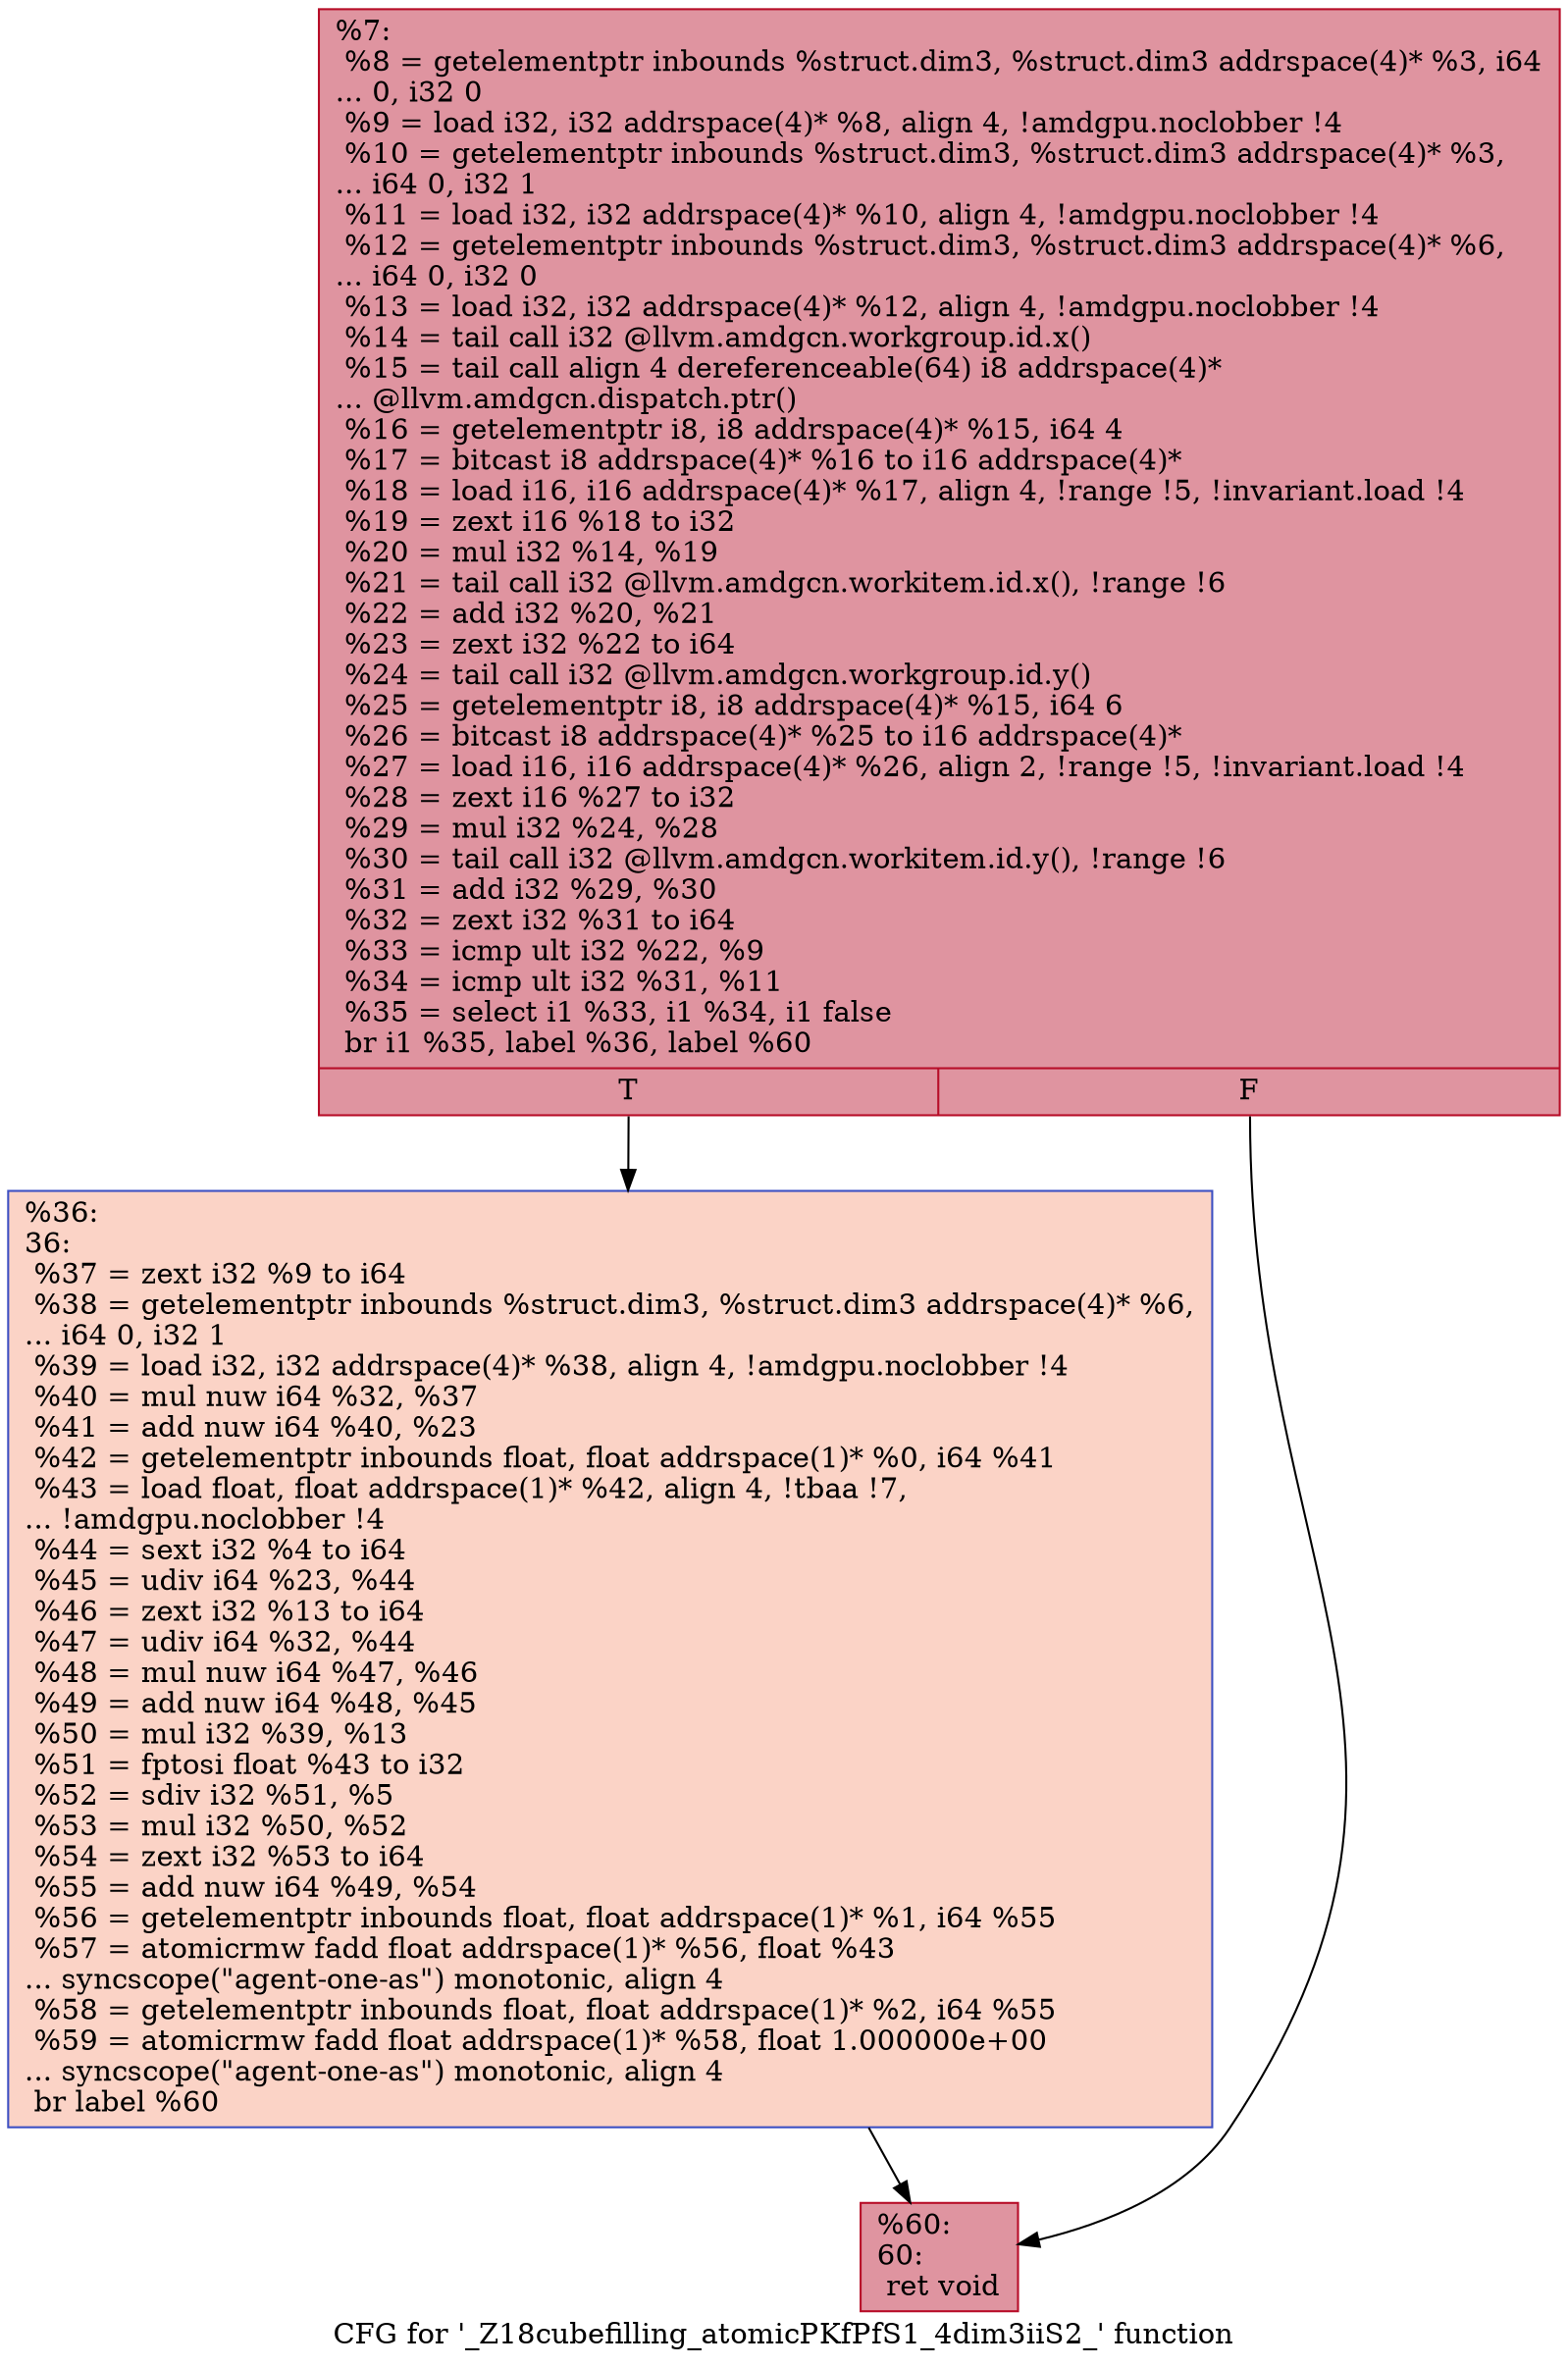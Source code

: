 digraph "CFG for '_Z18cubefilling_atomicPKfPfS1_4dim3iiS2_' function" {
	label="CFG for '_Z18cubefilling_atomicPKfPfS1_4dim3iiS2_' function";

	Node0x4c2e250 [shape=record,color="#b70d28ff", style=filled, fillcolor="#b70d2870",label="{%7:\l  %8 = getelementptr inbounds %struct.dim3, %struct.dim3 addrspace(4)* %3, i64\l... 0, i32 0\l  %9 = load i32, i32 addrspace(4)* %8, align 4, !amdgpu.noclobber !4\l  %10 = getelementptr inbounds %struct.dim3, %struct.dim3 addrspace(4)* %3,\l... i64 0, i32 1\l  %11 = load i32, i32 addrspace(4)* %10, align 4, !amdgpu.noclobber !4\l  %12 = getelementptr inbounds %struct.dim3, %struct.dim3 addrspace(4)* %6,\l... i64 0, i32 0\l  %13 = load i32, i32 addrspace(4)* %12, align 4, !amdgpu.noclobber !4\l  %14 = tail call i32 @llvm.amdgcn.workgroup.id.x()\l  %15 = tail call align 4 dereferenceable(64) i8 addrspace(4)*\l... @llvm.amdgcn.dispatch.ptr()\l  %16 = getelementptr i8, i8 addrspace(4)* %15, i64 4\l  %17 = bitcast i8 addrspace(4)* %16 to i16 addrspace(4)*\l  %18 = load i16, i16 addrspace(4)* %17, align 4, !range !5, !invariant.load !4\l  %19 = zext i16 %18 to i32\l  %20 = mul i32 %14, %19\l  %21 = tail call i32 @llvm.amdgcn.workitem.id.x(), !range !6\l  %22 = add i32 %20, %21\l  %23 = zext i32 %22 to i64\l  %24 = tail call i32 @llvm.amdgcn.workgroup.id.y()\l  %25 = getelementptr i8, i8 addrspace(4)* %15, i64 6\l  %26 = bitcast i8 addrspace(4)* %25 to i16 addrspace(4)*\l  %27 = load i16, i16 addrspace(4)* %26, align 2, !range !5, !invariant.load !4\l  %28 = zext i16 %27 to i32\l  %29 = mul i32 %24, %28\l  %30 = tail call i32 @llvm.amdgcn.workitem.id.y(), !range !6\l  %31 = add i32 %29, %30\l  %32 = zext i32 %31 to i64\l  %33 = icmp ult i32 %22, %9\l  %34 = icmp ult i32 %31, %11\l  %35 = select i1 %33, i1 %34, i1 false\l  br i1 %35, label %36, label %60\l|{<s0>T|<s1>F}}"];
	Node0x4c2e250:s0 -> Node0x4c32d60;
	Node0x4c2e250:s1 -> Node0x4c34ce0;
	Node0x4c32d60 [shape=record,color="#3d50c3ff", style=filled, fillcolor="#f59c7d70",label="{%36:\l36:                                               \l  %37 = zext i32 %9 to i64\l  %38 = getelementptr inbounds %struct.dim3, %struct.dim3 addrspace(4)* %6,\l... i64 0, i32 1\l  %39 = load i32, i32 addrspace(4)* %38, align 4, !amdgpu.noclobber !4\l  %40 = mul nuw i64 %32, %37\l  %41 = add nuw i64 %40, %23\l  %42 = getelementptr inbounds float, float addrspace(1)* %0, i64 %41\l  %43 = load float, float addrspace(1)* %42, align 4, !tbaa !7,\l... !amdgpu.noclobber !4\l  %44 = sext i32 %4 to i64\l  %45 = udiv i64 %23, %44\l  %46 = zext i32 %13 to i64\l  %47 = udiv i64 %32, %44\l  %48 = mul nuw i64 %47, %46\l  %49 = add nuw i64 %48, %45\l  %50 = mul i32 %39, %13\l  %51 = fptosi float %43 to i32\l  %52 = sdiv i32 %51, %5\l  %53 = mul i32 %50, %52\l  %54 = zext i32 %53 to i64\l  %55 = add nuw i64 %49, %54\l  %56 = getelementptr inbounds float, float addrspace(1)* %1, i64 %55\l  %57 = atomicrmw fadd float addrspace(1)* %56, float %43\l... syncscope(\"agent-one-as\") monotonic, align 4\l  %58 = getelementptr inbounds float, float addrspace(1)* %2, i64 %55\l  %59 = atomicrmw fadd float addrspace(1)* %58, float 1.000000e+00\l... syncscope(\"agent-one-as\") monotonic, align 4\l  br label %60\l}"];
	Node0x4c32d60 -> Node0x4c34ce0;
	Node0x4c34ce0 [shape=record,color="#b70d28ff", style=filled, fillcolor="#b70d2870",label="{%60:\l60:                                               \l  ret void\l}"];
}
